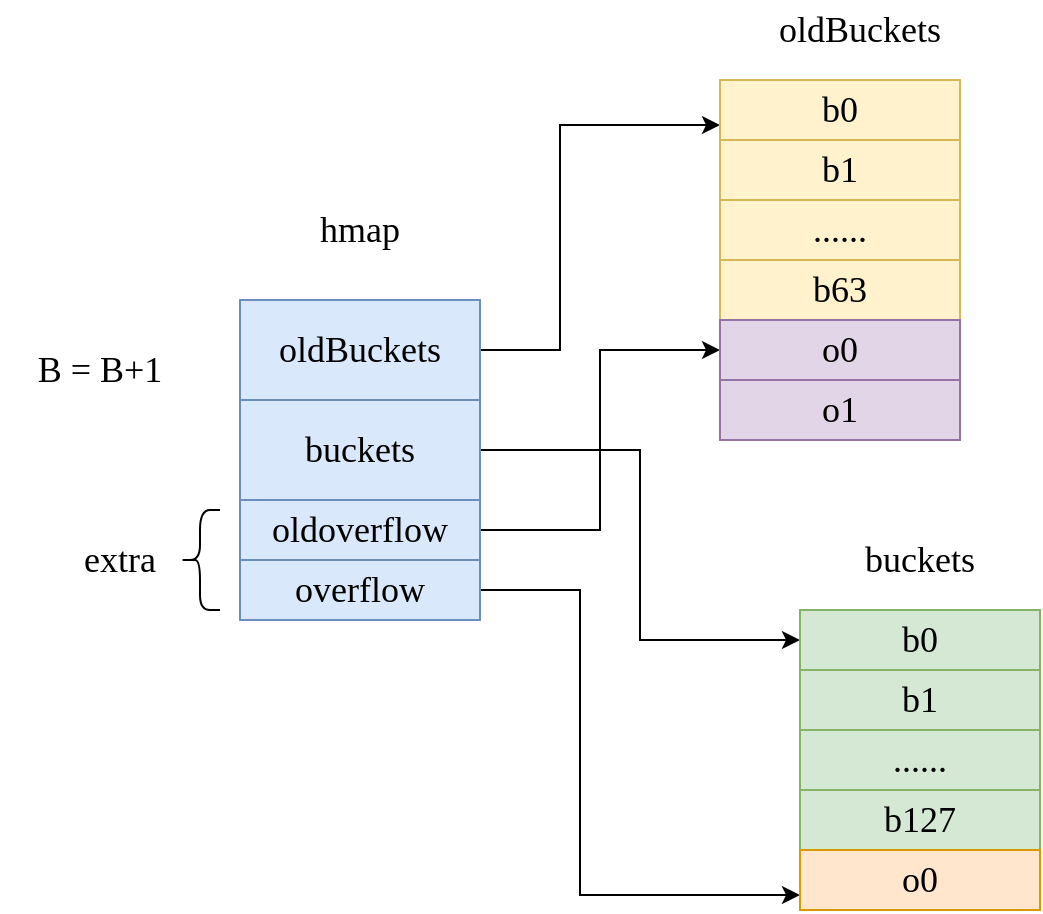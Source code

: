 <mxfile version="20.2.3" type="device"><diagram id="iOpVTaqRiAa03ZQau_Oo" name="第 1 页"><mxGraphModel dx="1102" dy="852" grid="1" gridSize="10" guides="1" tooltips="1" connect="1" arrows="1" fold="1" page="1" pageScale="1" pageWidth="827" pageHeight="1169" math="0" shadow="0"><root><mxCell id="0"/><mxCell id="1" parent="0"/><mxCell id="pKGCf0Wuoe-ah-7zSPjS-32" style="edgeStyle=orthogonalEdgeStyle;rounded=0;orthogonalLoop=1;jettySize=auto;html=1;entryX=0;entryY=0.5;entryDx=0;entryDy=0;fontFamily=Comic Sans MS;fontSize=18;" edge="1" parent="1" source="pKGCf0Wuoe-ah-7zSPjS-1" target="pKGCf0Wuoe-ah-7zSPjS-24"><mxGeometry relative="1" as="geometry"/></mxCell><mxCell id="pKGCf0Wuoe-ah-7zSPjS-1" value="buckets" style="rounded=0;whiteSpace=wrap;html=1;fontSize=18;fontFamily=Comic Sans MS;fillColor=#dae8fc;strokeColor=#6c8ebf;" vertex="1" parent="1"><mxGeometry x="240" y="220" width="120" height="50" as="geometry"/></mxCell><mxCell id="pKGCf0Wuoe-ah-7zSPjS-33" style="edgeStyle=orthogonalEdgeStyle;rounded=0;orthogonalLoop=1;jettySize=auto;html=1;entryX=0;entryY=0.75;entryDx=0;entryDy=0;fontFamily=Comic Sans MS;fontSize=18;" edge="1" parent="1" source="pKGCf0Wuoe-ah-7zSPjS-2" target="pKGCf0Wuoe-ah-7zSPjS-10"><mxGeometry relative="1" as="geometry"><Array as="points"><mxPoint x="400" y="195"/><mxPoint x="400" y="83"/></Array></mxGeometry></mxCell><mxCell id="pKGCf0Wuoe-ah-7zSPjS-2" value="oldBuckets" style="rounded=0;whiteSpace=wrap;html=1;fontSize=18;fontFamily=Comic Sans MS;fillColor=#dae8fc;strokeColor=#6c8ebf;" vertex="1" parent="1"><mxGeometry x="240" y="170" width="120" height="50" as="geometry"/></mxCell><mxCell id="pKGCf0Wuoe-ah-7zSPjS-4" value="hmap" style="text;html=1;strokeColor=none;fillColor=none;align=center;verticalAlign=middle;whiteSpace=wrap;rounded=0;fontSize=18;fontFamily=Comic Sans MS;" vertex="1" parent="1"><mxGeometry x="270" y="120" width="60" height="30" as="geometry"/></mxCell><mxCell id="pKGCf0Wuoe-ah-7zSPjS-30" style="edgeStyle=orthogonalEdgeStyle;rounded=0;orthogonalLoop=1;jettySize=auto;html=1;entryX=0;entryY=0.75;entryDx=0;entryDy=0;fontFamily=Comic Sans MS;fontSize=18;" edge="1" parent="1" source="pKGCf0Wuoe-ah-7zSPjS-5" target="pKGCf0Wuoe-ah-7zSPjS-28"><mxGeometry relative="1" as="geometry"><Array as="points"><mxPoint x="410" y="315"/><mxPoint x="410" y="468"/></Array></mxGeometry></mxCell><mxCell id="pKGCf0Wuoe-ah-7zSPjS-5" value="overflow" style="rounded=0;whiteSpace=wrap;html=1;fontFamily=Comic Sans MS;fontSize=18;fillColor=#dae8fc;strokeColor=#6c8ebf;" vertex="1" parent="1"><mxGeometry x="240" y="300" width="120" height="30" as="geometry"/></mxCell><mxCell id="pKGCf0Wuoe-ah-7zSPjS-27" style="edgeStyle=orthogonalEdgeStyle;rounded=0;orthogonalLoop=1;jettySize=auto;html=1;entryX=0;entryY=0.5;entryDx=0;entryDy=0;fontFamily=Comic Sans MS;fontSize=18;" edge="1" parent="1" source="pKGCf0Wuoe-ah-7zSPjS-6" target="pKGCf0Wuoe-ah-7zSPjS-25"><mxGeometry relative="1" as="geometry"/></mxCell><mxCell id="pKGCf0Wuoe-ah-7zSPjS-6" value="oldoverflow" style="rounded=0;whiteSpace=wrap;html=1;fontFamily=Comic Sans MS;fontSize=18;fillColor=#dae8fc;strokeColor=#6c8ebf;" vertex="1" parent="1"><mxGeometry x="240" y="270" width="120" height="30" as="geometry"/></mxCell><mxCell id="pKGCf0Wuoe-ah-7zSPjS-7" value="" style="shape=curlyBracket;whiteSpace=wrap;html=1;rounded=1;fontFamily=Comic Sans MS;fontSize=18;size=0.5;" vertex="1" parent="1"><mxGeometry x="210" y="275" width="20" height="50" as="geometry"/></mxCell><mxCell id="pKGCf0Wuoe-ah-7zSPjS-8" value="extra" style="text;html=1;strokeColor=none;fillColor=none;align=center;verticalAlign=middle;whiteSpace=wrap;rounded=0;fontFamily=Comic Sans MS;fontSize=18;" vertex="1" parent="1"><mxGeometry x="150" y="285" width="60" height="30" as="geometry"/></mxCell><mxCell id="pKGCf0Wuoe-ah-7zSPjS-10" value="b0" style="rounded=0;whiteSpace=wrap;html=1;fontFamily=Comic Sans MS;fontSize=18;fillColor=#fff2cc;strokeColor=#d6b656;" vertex="1" parent="1"><mxGeometry x="480" y="60" width="120" height="30" as="geometry"/></mxCell><mxCell id="pKGCf0Wuoe-ah-7zSPjS-11" value="b1" style="rounded=0;whiteSpace=wrap;html=1;fontFamily=Comic Sans MS;fontSize=18;fillColor=#fff2cc;strokeColor=#d6b656;" vertex="1" parent="1"><mxGeometry x="480" y="90" width="120" height="30" as="geometry"/></mxCell><mxCell id="pKGCf0Wuoe-ah-7zSPjS-12" value="......" style="rounded=0;whiteSpace=wrap;html=1;fontFamily=Comic Sans MS;fontSize=18;fillColor=#fff2cc;strokeColor=#d6b656;" vertex="1" parent="1"><mxGeometry x="480" y="120" width="120" height="30" as="geometry"/></mxCell><mxCell id="pKGCf0Wuoe-ah-7zSPjS-13" value="b63" style="rounded=0;whiteSpace=wrap;html=1;fontFamily=Comic Sans MS;fontSize=18;fillColor=#fff2cc;strokeColor=#d6b656;" vertex="1" parent="1"><mxGeometry x="480" y="150" width="120" height="30" as="geometry"/></mxCell><mxCell id="pKGCf0Wuoe-ah-7zSPjS-15" value="b1" style="rounded=0;whiteSpace=wrap;html=1;fontFamily=Comic Sans MS;fontSize=18;fillColor=#d5e8d4;strokeColor=#82b366;" vertex="1" parent="1"><mxGeometry x="520" y="355" width="120" height="30" as="geometry"/></mxCell><mxCell id="pKGCf0Wuoe-ah-7zSPjS-16" value="......" style="rounded=0;whiteSpace=wrap;html=1;fontFamily=Comic Sans MS;fontSize=18;fillColor=#d5e8d4;strokeColor=#82b366;" vertex="1" parent="1"><mxGeometry x="520" y="385" width="120" height="30" as="geometry"/></mxCell><mxCell id="pKGCf0Wuoe-ah-7zSPjS-17" value="b127" style="rounded=0;whiteSpace=wrap;html=1;fontFamily=Comic Sans MS;fontSize=18;fillColor=#d5e8d4;strokeColor=#82b366;" vertex="1" parent="1"><mxGeometry x="520" y="415" width="120" height="30" as="geometry"/></mxCell><mxCell id="pKGCf0Wuoe-ah-7zSPjS-24" value="b0" style="rounded=0;whiteSpace=wrap;html=1;fontFamily=Comic Sans MS;fontSize=18;fillColor=#d5e8d4;strokeColor=#82b366;" vertex="1" parent="1"><mxGeometry x="520" y="325" width="120" height="30" as="geometry"/></mxCell><mxCell id="pKGCf0Wuoe-ah-7zSPjS-25" value="o0" style="rounded=0;whiteSpace=wrap;html=1;fontFamily=Comic Sans MS;fontSize=18;fillColor=#e1d5e7;strokeColor=#9673a6;" vertex="1" parent="1"><mxGeometry x="480" y="180" width="120" height="30" as="geometry"/></mxCell><mxCell id="pKGCf0Wuoe-ah-7zSPjS-26" value="o1" style="rounded=0;whiteSpace=wrap;html=1;fontFamily=Comic Sans MS;fontSize=18;fillColor=#e1d5e7;strokeColor=#9673a6;" vertex="1" parent="1"><mxGeometry x="480" y="210" width="120" height="30" as="geometry"/></mxCell><mxCell id="pKGCf0Wuoe-ah-7zSPjS-28" value="o0" style="rounded=0;whiteSpace=wrap;html=1;fontFamily=Comic Sans MS;fontSize=18;fillColor=#ffe6cc;strokeColor=#d79b00;" vertex="1" parent="1"><mxGeometry x="520" y="445" width="120" height="30" as="geometry"/></mxCell><mxCell id="pKGCf0Wuoe-ah-7zSPjS-34" value="oldBuckets" style="text;html=1;strokeColor=none;fillColor=none;align=center;verticalAlign=middle;whiteSpace=wrap;rounded=0;fontFamily=Comic Sans MS;fontSize=18;" vertex="1" parent="1"><mxGeometry x="490" y="20" width="120" height="30" as="geometry"/></mxCell><mxCell id="pKGCf0Wuoe-ah-7zSPjS-35" value="buckets" style="text;html=1;strokeColor=none;fillColor=none;align=center;verticalAlign=middle;whiteSpace=wrap;rounded=0;fontFamily=Comic Sans MS;fontSize=18;" vertex="1" parent="1"><mxGeometry x="520" y="285" width="120" height="30" as="geometry"/></mxCell><mxCell id="pKGCf0Wuoe-ah-7zSPjS-36" value="B = B+1" style="text;html=1;strokeColor=none;fillColor=none;align=center;verticalAlign=middle;whiteSpace=wrap;rounded=0;fontFamily=Comic Sans MS;fontSize=18;" vertex="1" parent="1"><mxGeometry x="120" y="190" width="100" height="30" as="geometry"/></mxCell></root></mxGraphModel></diagram></mxfile>